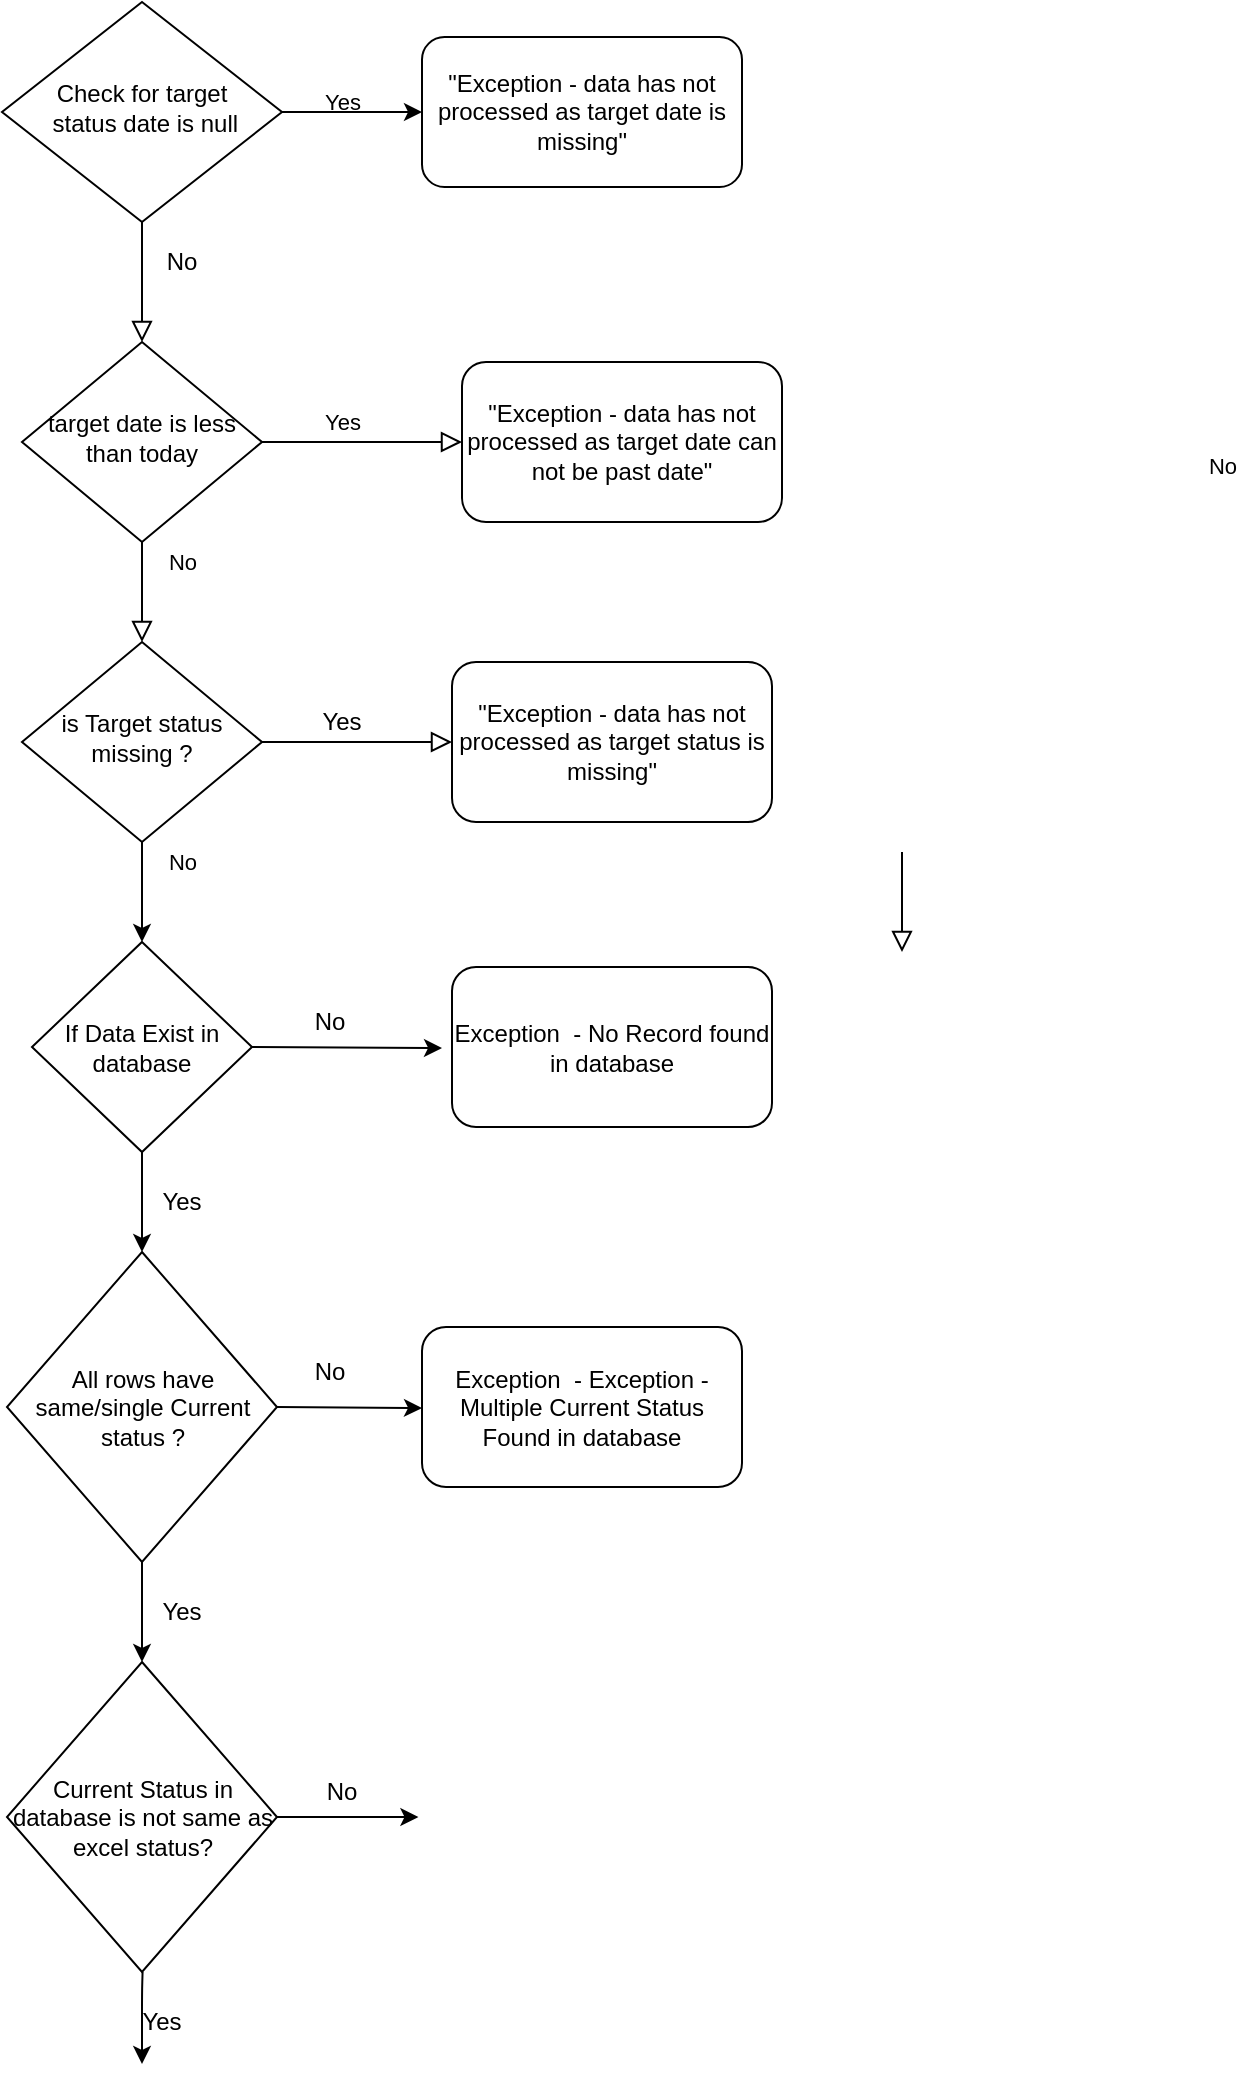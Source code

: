 <mxfile version="13.7.6" type="github">
  <diagram id="C5RBs43oDa-KdzZeNtuy" name="Page-1">
    <mxGraphModel dx="782" dy="395" grid="1" gridSize="10" guides="1" tooltips="1" connect="1" arrows="1" fold="1" page="1" pageScale="1" pageWidth="1200" pageHeight="1600" math="0" shadow="0">
      <root>
        <mxCell id="WIyWlLk6GJQsqaUBKTNV-0" />
        <mxCell id="WIyWlLk6GJQsqaUBKTNV-1" parent="WIyWlLk6GJQsqaUBKTNV-0" />
        <mxCell id="WIyWlLk6GJQsqaUBKTNV-4" value="Yes" style="rounded=0;html=1;jettySize=auto;orthogonalLoop=1;fontSize=11;endArrow=block;endFill=0;endSize=8;strokeWidth=1;shadow=0;labelBackgroundColor=none;edgeStyle=orthogonalEdgeStyle;exitX=0.5;exitY=1;exitDx=0;exitDy=0;" parent="WIyWlLk6GJQsqaUBKTNV-1" source="WIyWlLk6GJQsqaUBKTNV-6" target="WIyWlLk6GJQsqaUBKTNV-10" edge="1">
          <mxGeometry x="0.667" y="149" relative="1" as="geometry">
            <mxPoint x="-49" y="-110" as="offset" />
            <Array as="points">
              <mxPoint x="300" y="270" />
              <mxPoint x="300" y="270" />
            </Array>
          </mxGeometry>
        </mxCell>
        <mxCell id="WIyWlLk6GJQsqaUBKTNV-6" value="Check for target&lt;br&gt;&amp;nbsp;status date is null" style="rhombus;whiteSpace=wrap;html=1;shadow=0;fontFamily=Helvetica;fontSize=12;align=center;strokeWidth=1;spacing=6;spacingTop=-4;" parent="WIyWlLk6GJQsqaUBKTNV-1" vertex="1">
          <mxGeometry x="230" y="110" width="140" height="110" as="geometry" />
        </mxCell>
        <mxCell id="WIyWlLk6GJQsqaUBKTNV-8" value="No" style="rounded=0;html=1;jettySize=auto;orthogonalLoop=1;fontSize=11;endArrow=block;endFill=0;endSize=8;strokeWidth=1;shadow=0;labelBackgroundColor=none;edgeStyle=orthogonalEdgeStyle;entryX=0.5;entryY=0;entryDx=0;entryDy=0;" parent="WIyWlLk6GJQsqaUBKTNV-1" source="WIyWlLk6GJQsqaUBKTNV-10" target="h_fVHSr5ekB-Ulk5fUjJ-9" edge="1">
          <mxGeometry x="0.077" y="272" relative="1" as="geometry">
            <mxPoint x="-112" y="-220" as="offset" />
            <mxPoint x="280" y="450" as="targetPoint" />
            <Array as="points" />
          </mxGeometry>
        </mxCell>
        <mxCell id="WIyWlLk6GJQsqaUBKTNV-9" value="No" style="edgeStyle=orthogonalEdgeStyle;rounded=0;html=1;jettySize=auto;orthogonalLoop=1;fontSize=11;endArrow=block;endFill=0;endSize=8;strokeWidth=1;shadow=0;labelBackgroundColor=none;" parent="WIyWlLk6GJQsqaUBKTNV-1" source="WIyWlLk6GJQsqaUBKTNV-10" target="WIyWlLk6GJQsqaUBKTNV-12" edge="1">
          <mxGeometry x="-1" y="-72" relative="1" as="geometry">
            <mxPoint x="-40" y="-12" as="offset" />
          </mxGeometry>
        </mxCell>
        <mxCell id="WIyWlLk6GJQsqaUBKTNV-10" value="target date is less than today" style="rhombus;whiteSpace=wrap;html=1;shadow=0;fontFamily=Helvetica;fontSize=12;align=center;strokeWidth=1;spacing=6;spacingTop=-4;" parent="WIyWlLk6GJQsqaUBKTNV-1" vertex="1">
          <mxGeometry x="240" y="280" width="120" height="100" as="geometry" />
        </mxCell>
        <mxCell id="WIyWlLk6GJQsqaUBKTNV-12" value="&quot;Exception - data has not processed as target date can not be past date&quot;" style="rounded=1;whiteSpace=wrap;html=1;fontSize=12;glass=0;strokeWidth=1;shadow=0;" parent="WIyWlLk6GJQsqaUBKTNV-1" vertex="1">
          <mxGeometry x="460" y="290" width="160" height="80" as="geometry" />
        </mxCell>
        <mxCell id="h_fVHSr5ekB-Ulk5fUjJ-4" value="" style="endArrow=classic;html=1;exitX=1;exitY=0.5;exitDx=0;exitDy=0;entryX=0;entryY=0.5;entryDx=0;entryDy=0;" edge="1" parent="WIyWlLk6GJQsqaUBKTNV-1" source="WIyWlLk6GJQsqaUBKTNV-6" target="h_fVHSr5ekB-Ulk5fUjJ-5">
          <mxGeometry width="50" height="50" relative="1" as="geometry">
            <mxPoint x="370" y="174.5" as="sourcePoint" />
            <mxPoint x="409" y="165" as="targetPoint" />
          </mxGeometry>
        </mxCell>
        <mxCell id="h_fVHSr5ekB-Ulk5fUjJ-5" value="&quot;Exception - data has not processed as target date is missing&quot;" style="rounded=1;whiteSpace=wrap;html=1;fontSize=12;glass=0;strokeWidth=1;shadow=0;" vertex="1" parent="WIyWlLk6GJQsqaUBKTNV-1">
          <mxGeometry x="440" y="127.5" width="160" height="75" as="geometry" />
        </mxCell>
        <mxCell id="h_fVHSr5ekB-Ulk5fUjJ-18" style="edgeStyle=orthogonalEdgeStyle;rounded=0;orthogonalLoop=1;jettySize=auto;html=1;" edge="1" parent="WIyWlLk6GJQsqaUBKTNV-1" source="h_fVHSr5ekB-Ulk5fUjJ-9">
          <mxGeometry relative="1" as="geometry">
            <mxPoint x="300" y="580" as="targetPoint" />
          </mxGeometry>
        </mxCell>
        <mxCell id="h_fVHSr5ekB-Ulk5fUjJ-9" value="is Target status missing ?" style="rhombus;whiteSpace=wrap;html=1;shadow=0;fontFamily=Helvetica;fontSize=12;align=center;strokeWidth=1;spacing=6;spacingTop=-4;" vertex="1" parent="WIyWlLk6GJQsqaUBKTNV-1">
          <mxGeometry x="240" y="430" width="120" height="100" as="geometry" />
        </mxCell>
        <mxCell id="h_fVHSr5ekB-Ulk5fUjJ-11" value="Yes" style="edgeStyle=orthogonalEdgeStyle;rounded=0;html=1;jettySize=auto;orthogonalLoop=1;fontSize=11;endArrow=block;endFill=0;endSize=8;strokeWidth=1;shadow=0;labelBackgroundColor=none;strokeColor=none;" edge="1" parent="WIyWlLk6GJQsqaUBKTNV-1">
          <mxGeometry x="-0.556" y="20" relative="1" as="geometry">
            <mxPoint as="offset" />
            <mxPoint x="380" y="340" as="sourcePoint" />
            <mxPoint x="470" y="340" as="targetPoint" />
          </mxGeometry>
        </mxCell>
        <mxCell id="h_fVHSr5ekB-Ulk5fUjJ-12" value="No" style="edgeStyle=orthogonalEdgeStyle;rounded=0;html=1;jettySize=auto;orthogonalLoop=1;fontSize=11;endArrow=block;endFill=0;endSize=8;strokeWidth=1;shadow=0;labelBackgroundColor=none;" edge="1" parent="WIyWlLk6GJQsqaUBKTNV-1" target="h_fVHSr5ekB-Ulk5fUjJ-13">
          <mxGeometry x="-1" y="-72" relative="1" as="geometry">
            <mxPoint x="-40" y="-12" as="offset" />
            <mxPoint x="360" y="480" as="sourcePoint" />
            <Array as="points">
              <mxPoint x="410" y="480" />
              <mxPoint x="410" y="480" />
            </Array>
          </mxGeometry>
        </mxCell>
        <mxCell id="h_fVHSr5ekB-Ulk5fUjJ-13" value="&quot;Exception - data has not processed as target status is missing&quot;" style="rounded=1;whiteSpace=wrap;html=1;fontSize=12;glass=0;strokeWidth=1;shadow=0;" vertex="1" parent="WIyWlLk6GJQsqaUBKTNV-1">
          <mxGeometry x="455" y="440" width="160" height="80" as="geometry" />
        </mxCell>
        <mxCell id="h_fVHSr5ekB-Ulk5fUjJ-17" value="No" style="rounded=0;html=1;jettySize=auto;orthogonalLoop=1;fontSize=11;endArrow=block;endFill=0;endSize=8;strokeWidth=1;shadow=0;labelBackgroundColor=none;edgeStyle=orthogonalEdgeStyle;entryX=0.5;entryY=0;entryDx=0;entryDy=0;" edge="1" parent="WIyWlLk6GJQsqaUBKTNV-1">
          <mxGeometry x="0.077" y="272" relative="1" as="geometry">
            <mxPoint x="-112" y="-220" as="offset" />
            <mxPoint x="680" y="535" as="sourcePoint" />
            <mxPoint x="680" y="585" as="targetPoint" />
            <Array as="points" />
          </mxGeometry>
        </mxCell>
        <mxCell id="h_fVHSr5ekB-Ulk5fUjJ-20" value="No" style="text;html=1;strokeColor=none;fillColor=none;align=center;verticalAlign=middle;whiteSpace=wrap;rounded=0;" vertex="1" parent="WIyWlLk6GJQsqaUBKTNV-1">
          <mxGeometry x="300" y="230" width="40" height="20" as="geometry" />
        </mxCell>
        <mxCell id="h_fVHSr5ekB-Ulk5fUjJ-21" value="Yes" style="text;html=1;strokeColor=none;fillColor=none;align=center;verticalAlign=middle;whiteSpace=wrap;rounded=0;" vertex="1" parent="WIyWlLk6GJQsqaUBKTNV-1">
          <mxGeometry x="380" y="460" width="40" height="20" as="geometry" />
        </mxCell>
        <mxCell id="h_fVHSr5ekB-Ulk5fUjJ-22" value="If Data Exist in database" style="rhombus;whiteSpace=wrap;html=1;" vertex="1" parent="WIyWlLk6GJQsqaUBKTNV-1">
          <mxGeometry x="245" y="580" width="110" height="105" as="geometry" />
        </mxCell>
        <mxCell id="h_fVHSr5ekB-Ulk5fUjJ-24" value="" style="endArrow=classic;html=1;exitX=1;exitY=0.5;exitDx=0;exitDy=0;" edge="1" parent="WIyWlLk6GJQsqaUBKTNV-1" source="h_fVHSr5ekB-Ulk5fUjJ-22">
          <mxGeometry width="50" height="50" relative="1" as="geometry">
            <mxPoint x="360" y="560" as="sourcePoint" />
            <mxPoint x="450" y="633" as="targetPoint" />
          </mxGeometry>
        </mxCell>
        <mxCell id="h_fVHSr5ekB-Ulk5fUjJ-25" value="No" style="text;html=1;strokeColor=none;fillColor=none;align=center;verticalAlign=middle;whiteSpace=wrap;rounded=0;" vertex="1" parent="WIyWlLk6GJQsqaUBKTNV-1">
          <mxGeometry x="374" y="610" width="40" height="20" as="geometry" />
        </mxCell>
        <mxCell id="h_fVHSr5ekB-Ulk5fUjJ-26" value="Exception&amp;nbsp; - No Record found in database" style="rounded=1;whiteSpace=wrap;html=1;fontSize=12;glass=0;strokeWidth=1;shadow=0;" vertex="1" parent="WIyWlLk6GJQsqaUBKTNV-1">
          <mxGeometry x="455" y="592.5" width="160" height="80" as="geometry" />
        </mxCell>
        <mxCell id="h_fVHSr5ekB-Ulk5fUjJ-27" value="Yes" style="text;html=1;strokeColor=none;fillColor=none;align=center;verticalAlign=middle;whiteSpace=wrap;rounded=0;" vertex="1" parent="WIyWlLk6GJQsqaUBKTNV-1">
          <mxGeometry x="300" y="685" width="40" height="50" as="geometry" />
        </mxCell>
        <mxCell id="h_fVHSr5ekB-Ulk5fUjJ-28" value="" style="endArrow=classic;html=1;exitX=0;exitY=0;exitDx=0;exitDy=0;entryX=0;entryY=1;entryDx=0;entryDy=0;" edge="1" parent="WIyWlLk6GJQsqaUBKTNV-1" source="h_fVHSr5ekB-Ulk5fUjJ-27" target="h_fVHSr5ekB-Ulk5fUjJ-27">
          <mxGeometry width="50" height="50" relative="1" as="geometry">
            <mxPoint x="360" y="680" as="sourcePoint" />
            <mxPoint x="410" y="630" as="targetPoint" />
          </mxGeometry>
        </mxCell>
        <mxCell id="h_fVHSr5ekB-Ulk5fUjJ-29" value="All rows have same/single Current status ?" style="rhombus;whiteSpace=wrap;html=1;" vertex="1" parent="WIyWlLk6GJQsqaUBKTNV-1">
          <mxGeometry x="232.5" y="735" width="135" height="155" as="geometry" />
        </mxCell>
        <mxCell id="h_fVHSr5ekB-Ulk5fUjJ-30" value="No" style="text;html=1;strokeColor=none;fillColor=none;align=center;verticalAlign=middle;whiteSpace=wrap;rounded=0;" vertex="1" parent="WIyWlLk6GJQsqaUBKTNV-1">
          <mxGeometry x="374" y="780" width="40" height="30" as="geometry" />
        </mxCell>
        <mxCell id="h_fVHSr5ekB-Ulk5fUjJ-31" value="" style="endArrow=classic;html=1;exitX=1;exitY=0.5;exitDx=0;exitDy=0;" edge="1" parent="WIyWlLk6GJQsqaUBKTNV-1" source="h_fVHSr5ekB-Ulk5fUjJ-29">
          <mxGeometry width="50" height="50" relative="1" as="geometry">
            <mxPoint x="360" y="840" as="sourcePoint" />
            <mxPoint x="440" y="813" as="targetPoint" />
          </mxGeometry>
        </mxCell>
        <mxCell id="h_fVHSr5ekB-Ulk5fUjJ-32" value="" style="endArrow=classic;html=1;exitX=0.5;exitY=1;exitDx=0;exitDy=0;" edge="1" parent="WIyWlLk6GJQsqaUBKTNV-1" source="h_fVHSr5ekB-Ulk5fUjJ-29">
          <mxGeometry width="50" height="50" relative="1" as="geometry">
            <mxPoint x="377.5" y="822.5" as="sourcePoint" />
            <mxPoint x="300" y="940" as="targetPoint" />
          </mxGeometry>
        </mxCell>
        <mxCell id="h_fVHSr5ekB-Ulk5fUjJ-33" value="Exception&amp;nbsp; - Exception - Multiple Current Status Found in database" style="rounded=1;whiteSpace=wrap;html=1;fontSize=12;glass=0;strokeWidth=1;shadow=0;" vertex="1" parent="WIyWlLk6GJQsqaUBKTNV-1">
          <mxGeometry x="440" y="772.5" width="160" height="80" as="geometry" />
        </mxCell>
        <mxCell id="h_fVHSr5ekB-Ulk5fUjJ-34" value="Yes" style="text;html=1;strokeColor=none;fillColor=none;align=center;verticalAlign=middle;whiteSpace=wrap;rounded=0;" vertex="1" parent="WIyWlLk6GJQsqaUBKTNV-1">
          <mxGeometry x="300" y="890" width="40" height="50" as="geometry" />
        </mxCell>
        <mxCell id="h_fVHSr5ekB-Ulk5fUjJ-35" value="Current Status in database is not same as excel status?" style="rhombus;whiteSpace=wrap;html=1;" vertex="1" parent="WIyWlLk6GJQsqaUBKTNV-1">
          <mxGeometry x="232.5" y="940" width="135" height="155" as="geometry" />
        </mxCell>
        <mxCell id="h_fVHSr5ekB-Ulk5fUjJ-36" value="" style="endArrow=classic;html=1;" edge="1" parent="WIyWlLk6GJQsqaUBKTNV-1" source="h_fVHSr5ekB-Ulk5fUjJ-35">
          <mxGeometry width="50" height="50" relative="1" as="geometry">
            <mxPoint x="367.5" y="1067.5" as="sourcePoint" />
            <mxPoint x="438.211" y="1017.5" as="targetPoint" />
          </mxGeometry>
        </mxCell>
        <mxCell id="h_fVHSr5ekB-Ulk5fUjJ-37" value="" style="endArrow=classic;html=1;" edge="1" parent="WIyWlLk6GJQsqaUBKTNV-1">
          <mxGeometry width="50" height="50" relative="1" as="geometry">
            <mxPoint x="300.29" y="1095" as="sourcePoint" />
            <mxPoint x="300" y="1141" as="targetPoint" />
            <Array as="points">
              <mxPoint x="300" y="1105" />
            </Array>
          </mxGeometry>
        </mxCell>
        <mxCell id="h_fVHSr5ekB-Ulk5fUjJ-38" value="Yes" style="text;html=1;strokeColor=none;fillColor=none;align=center;verticalAlign=middle;whiteSpace=wrap;rounded=0;" vertex="1" parent="WIyWlLk6GJQsqaUBKTNV-1">
          <mxGeometry x="290" y="1095" width="40" height="50" as="geometry" />
        </mxCell>
        <mxCell id="h_fVHSr5ekB-Ulk5fUjJ-39" value="No" style="text;html=1;strokeColor=none;fillColor=none;align=center;verticalAlign=middle;whiteSpace=wrap;rounded=0;" vertex="1" parent="WIyWlLk6GJQsqaUBKTNV-1">
          <mxGeometry x="380" y="990" width="40" height="30" as="geometry" />
        </mxCell>
      </root>
    </mxGraphModel>
  </diagram>
</mxfile>

